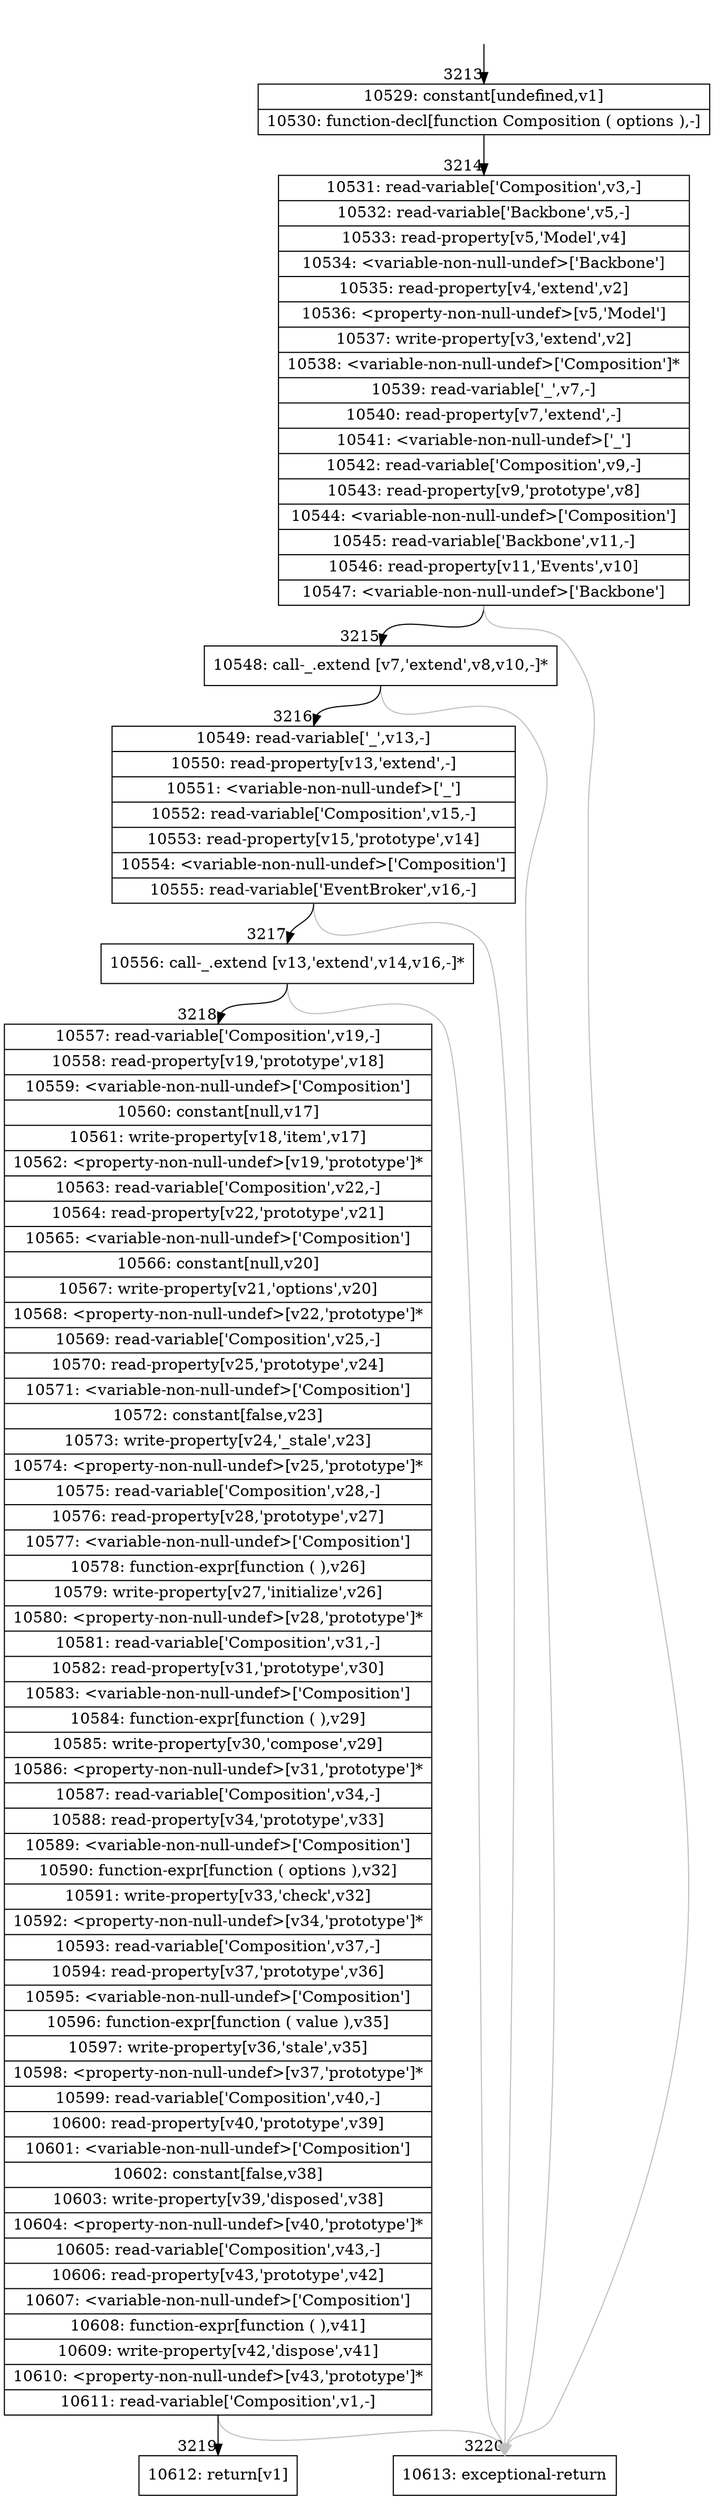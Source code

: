 digraph {
rankdir="TD"
BB_entry240[shape=none,label=""];
BB_entry240 -> BB3213 [tailport=s, headport=n, headlabel="    3213"]
BB3213 [shape=record label="{10529: constant[undefined,v1]|10530: function-decl[function Composition ( options ),-]}" ] 
BB3213 -> BB3214 [tailport=s, headport=n, headlabel="      3214"]
BB3214 [shape=record label="{10531: read-variable['Composition',v3,-]|10532: read-variable['Backbone',v5,-]|10533: read-property[v5,'Model',v4]|10534: \<variable-non-null-undef\>['Backbone']|10535: read-property[v4,'extend',v2]|10536: \<property-non-null-undef\>[v5,'Model']|10537: write-property[v3,'extend',v2]|10538: \<variable-non-null-undef\>['Composition']*|10539: read-variable['_',v7,-]|10540: read-property[v7,'extend',-]|10541: \<variable-non-null-undef\>['_']|10542: read-variable['Composition',v9,-]|10543: read-property[v9,'prototype',v8]|10544: \<variable-non-null-undef\>['Composition']|10545: read-variable['Backbone',v11,-]|10546: read-property[v11,'Events',v10]|10547: \<variable-non-null-undef\>['Backbone']}" ] 
BB3214 -> BB3215 [tailport=s, headport=n, headlabel="      3215"]
BB3214 -> BB3220 [tailport=s, headport=n, color=gray, headlabel="      3220"]
BB3215 [shape=record label="{10548: call-_.extend [v7,'extend',v8,v10,-]*}" ] 
BB3215 -> BB3216 [tailport=s, headport=n, headlabel="      3216"]
BB3215 -> BB3220 [tailport=s, headport=n, color=gray]
BB3216 [shape=record label="{10549: read-variable['_',v13,-]|10550: read-property[v13,'extend',-]|10551: \<variable-non-null-undef\>['_']|10552: read-variable['Composition',v15,-]|10553: read-property[v15,'prototype',v14]|10554: \<variable-non-null-undef\>['Composition']|10555: read-variable['EventBroker',v16,-]}" ] 
BB3216 -> BB3217 [tailport=s, headport=n, headlabel="      3217"]
BB3216 -> BB3220 [tailport=s, headport=n, color=gray]
BB3217 [shape=record label="{10556: call-_.extend [v13,'extend',v14,v16,-]*}" ] 
BB3217 -> BB3218 [tailport=s, headport=n, headlabel="      3218"]
BB3217 -> BB3220 [tailport=s, headport=n, color=gray]
BB3218 [shape=record label="{10557: read-variable['Composition',v19,-]|10558: read-property[v19,'prototype',v18]|10559: \<variable-non-null-undef\>['Composition']|10560: constant[null,v17]|10561: write-property[v18,'item',v17]|10562: \<property-non-null-undef\>[v19,'prototype']*|10563: read-variable['Composition',v22,-]|10564: read-property[v22,'prototype',v21]|10565: \<variable-non-null-undef\>['Composition']|10566: constant[null,v20]|10567: write-property[v21,'options',v20]|10568: \<property-non-null-undef\>[v22,'prototype']*|10569: read-variable['Composition',v25,-]|10570: read-property[v25,'prototype',v24]|10571: \<variable-non-null-undef\>['Composition']|10572: constant[false,v23]|10573: write-property[v24,'_stale',v23]|10574: \<property-non-null-undef\>[v25,'prototype']*|10575: read-variable['Composition',v28,-]|10576: read-property[v28,'prototype',v27]|10577: \<variable-non-null-undef\>['Composition']|10578: function-expr[function ( ),v26]|10579: write-property[v27,'initialize',v26]|10580: \<property-non-null-undef\>[v28,'prototype']*|10581: read-variable['Composition',v31,-]|10582: read-property[v31,'prototype',v30]|10583: \<variable-non-null-undef\>['Composition']|10584: function-expr[function ( ),v29]|10585: write-property[v30,'compose',v29]|10586: \<property-non-null-undef\>[v31,'prototype']*|10587: read-variable['Composition',v34,-]|10588: read-property[v34,'prototype',v33]|10589: \<variable-non-null-undef\>['Composition']|10590: function-expr[function ( options ),v32]|10591: write-property[v33,'check',v32]|10592: \<property-non-null-undef\>[v34,'prototype']*|10593: read-variable['Composition',v37,-]|10594: read-property[v37,'prototype',v36]|10595: \<variable-non-null-undef\>['Composition']|10596: function-expr[function ( value ),v35]|10597: write-property[v36,'stale',v35]|10598: \<property-non-null-undef\>[v37,'prototype']*|10599: read-variable['Composition',v40,-]|10600: read-property[v40,'prototype',v39]|10601: \<variable-non-null-undef\>['Composition']|10602: constant[false,v38]|10603: write-property[v39,'disposed',v38]|10604: \<property-non-null-undef\>[v40,'prototype']*|10605: read-variable['Composition',v43,-]|10606: read-property[v43,'prototype',v42]|10607: \<variable-non-null-undef\>['Composition']|10608: function-expr[function ( ),v41]|10609: write-property[v42,'dispose',v41]|10610: \<property-non-null-undef\>[v43,'prototype']*|10611: read-variable['Composition',v1,-]}" ] 
BB3218 -> BB3219 [tailport=s, headport=n, headlabel="      3219"]
BB3218 -> BB3220 [tailport=s, headport=n, color=gray]
BB3219 [shape=record label="{10612: return[v1]}" ] 
BB3220 [shape=record label="{10613: exceptional-return}" ] 
//#$~ 2798
}
